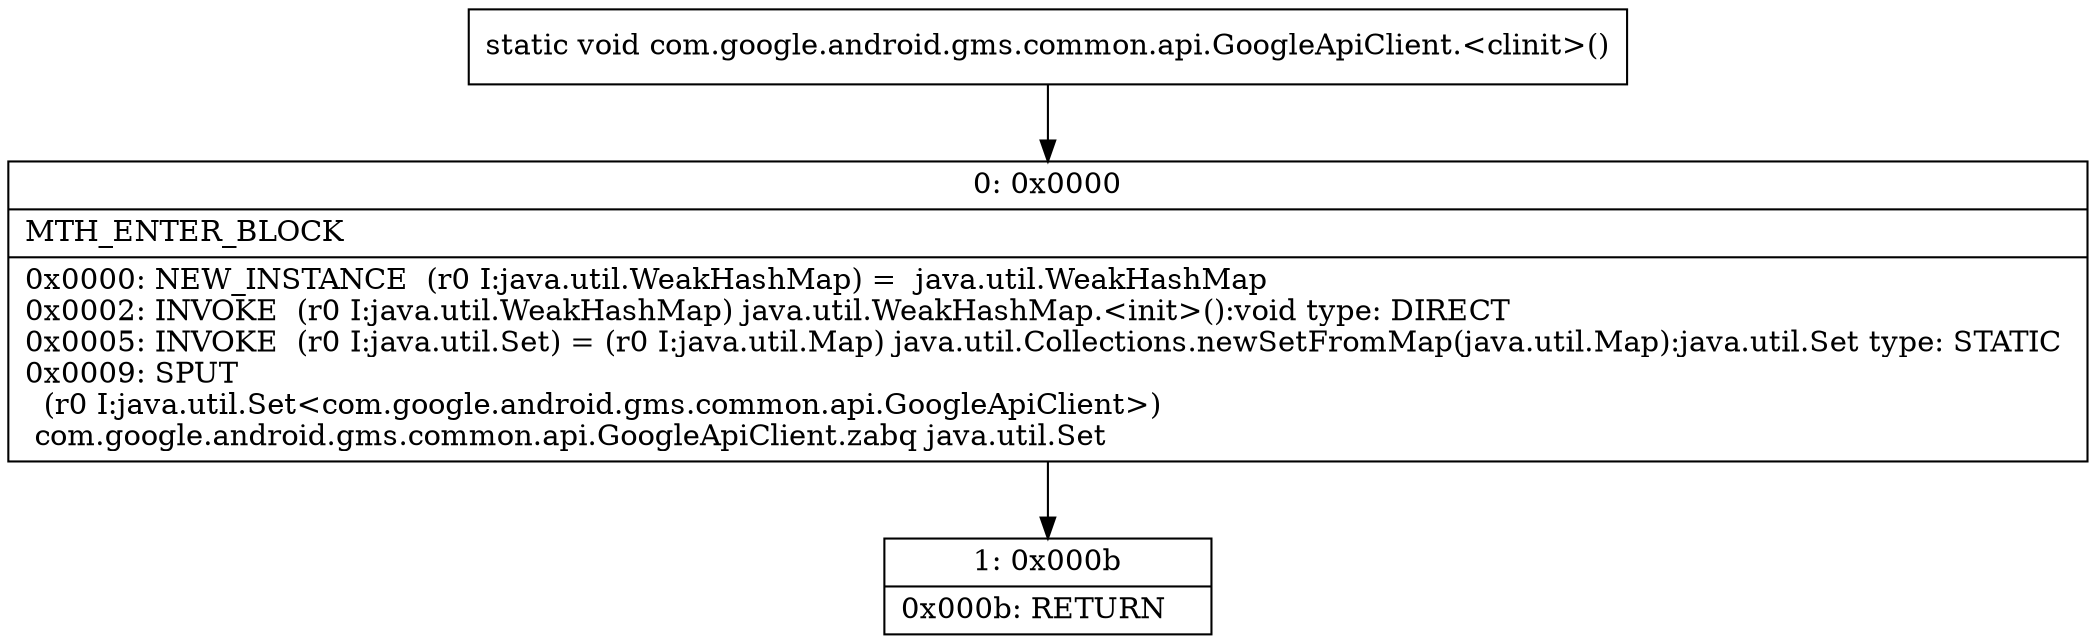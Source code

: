 digraph "CFG forcom.google.android.gms.common.api.GoogleApiClient.\<clinit\>()V" {
Node_0 [shape=record,label="{0\:\ 0x0000|MTH_ENTER_BLOCK\l|0x0000: NEW_INSTANCE  (r0 I:java.util.WeakHashMap) =  java.util.WeakHashMap \l0x0002: INVOKE  (r0 I:java.util.WeakHashMap) java.util.WeakHashMap.\<init\>():void type: DIRECT \l0x0005: INVOKE  (r0 I:java.util.Set) = (r0 I:java.util.Map) java.util.Collections.newSetFromMap(java.util.Map):java.util.Set type: STATIC \l0x0009: SPUT  \l  (r0 I:java.util.Set\<com.google.android.gms.common.api.GoogleApiClient\>)\l com.google.android.gms.common.api.GoogleApiClient.zabq java.util.Set \l}"];
Node_1 [shape=record,label="{1\:\ 0x000b|0x000b: RETURN   \l}"];
MethodNode[shape=record,label="{static void com.google.android.gms.common.api.GoogleApiClient.\<clinit\>() }"];
MethodNode -> Node_0;
Node_0 -> Node_1;
}

